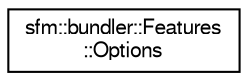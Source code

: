digraph "Graphical Class Hierarchy"
{
  edge [fontname="FreeSans",fontsize="10",labelfontname="FreeSans",labelfontsize="10"];
  node [fontname="FreeSans",fontsize="10",shape=record];
  rankdir="LR";
  Node0 [label="sfm::bundler::Features\l::Options",height=0.2,width=0.4,color="black", fillcolor="white", style="filled",URL="$structsfm_1_1bundler_1_1_features_1_1_options.html"];
}
